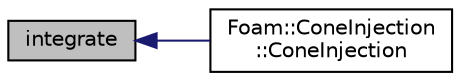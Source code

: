 digraph "integrate"
{
  bgcolor="transparent";
  edge [fontname="Helvetica",fontsize="10",labelfontname="Helvetica",labelfontsize="10"];
  node [fontname="Helvetica",fontsize="10",shape=record];
  rankdir="LR";
  Node1 [label="integrate",height=0.2,width=0.4,color="black", fillcolor="grey75", style="filled" fontcolor="black"];
  Node1 -> Node2 [dir="back",color="midnightblue",fontsize="10",style="solid",fontname="Helvetica"];
  Node2 [label="Foam::ConeInjection\l::ConeInjection",height=0.2,width=0.4,color="black",URL="$classFoam_1_1ConeInjection.html#a27734237622b5ec96d4f9bd9ea1b72a1",tooltip="Construct from dictionary. "];
}
